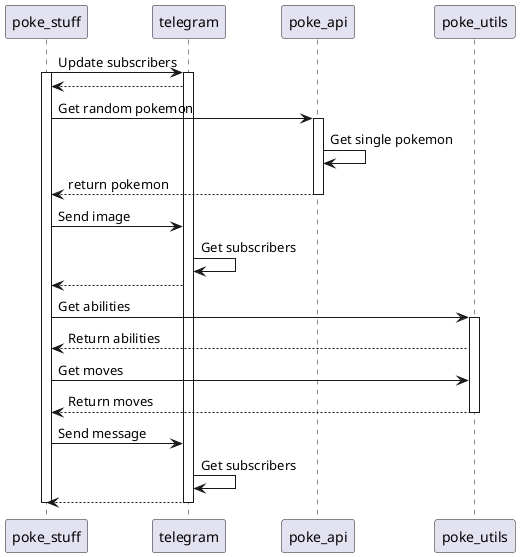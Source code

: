 @startuml
poke_stuff -> telegram: Update subscribers
activate poke_stuff
activate telegram
telegram --> poke_stuff
poke_stuff -> poke_api: Get random pokemon
activate poke_api
poke_api -> poke_api: Get single pokemon
poke_api --> poke_stuff: return pokemon
deactivate poke_api
poke_stuff -> telegram: Send image
telegram -> telegram: Get subscribers
telegram --> poke_stuff
poke_stuff -> poke_utils: Get abilities
activate poke_utils
poke_utils --> poke_stuff: Return abilities
poke_stuff -> poke_utils: Get moves
poke_utils --> poke_stuff: Return moves
deactivate poke_utils
poke_stuff -> telegram: Send message
telegram -> telegram: Get subscribers
telegram --> poke_stuff
deactivate telegram
deactivate poke_stuff
@enduml
